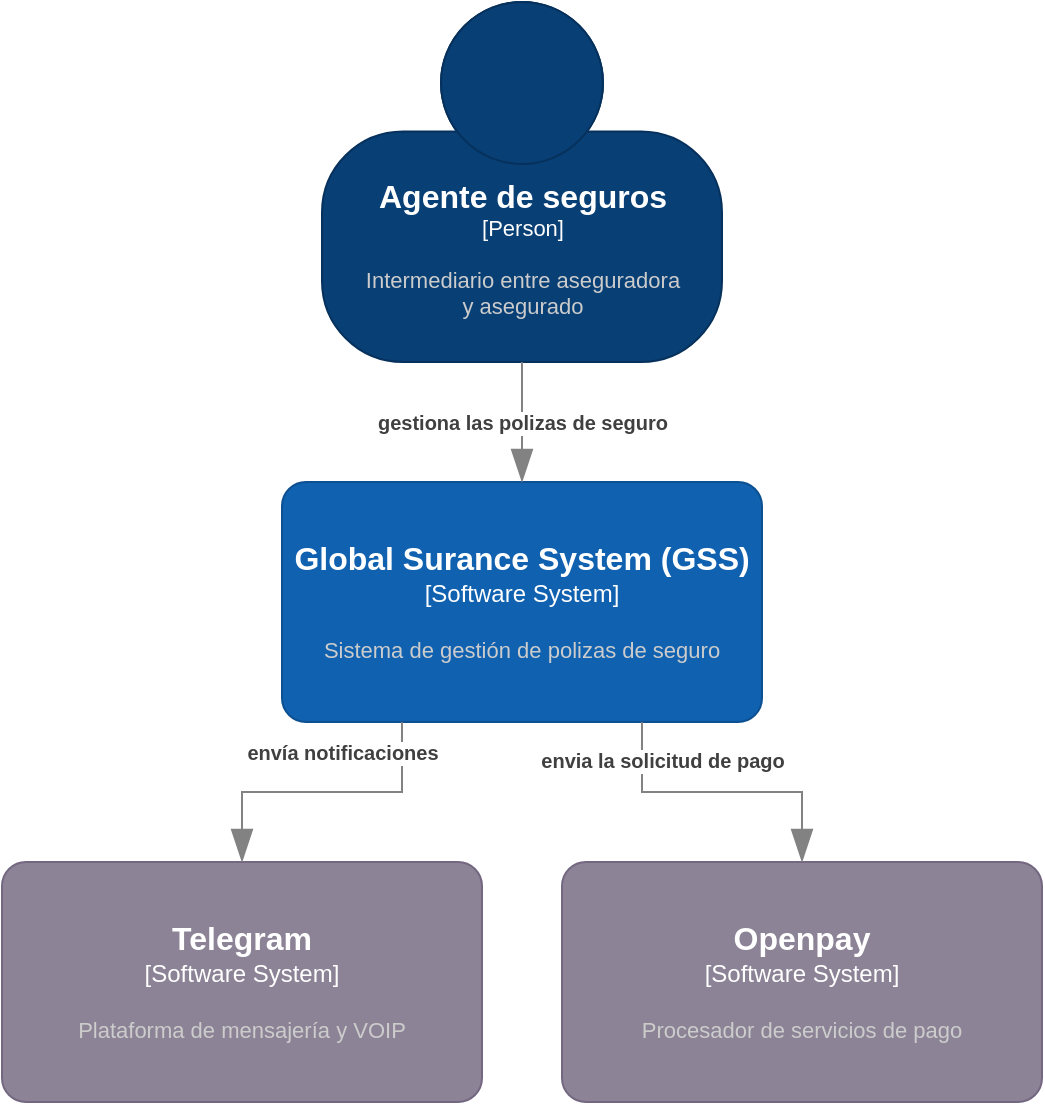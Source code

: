<mxfile version="16.5.3" type="device"><diagram id="SHuc5WFerXUrmajTuAo3" name="context-view"><mxGraphModel dx="1350" dy="764" grid="1" gridSize="10" guides="1" tooltips="1" connect="1" arrows="1" fold="1" page="1" pageScale="1" pageWidth="850" pageHeight="1100" math="0" shadow="0"><root><mxCell id="0"/><mxCell id="1" parent="0"/><object placeholders="1" c4Name="Global Surance System (GSS)" c4Type="Software System" c4Description="Sistema de gestión de polizas de seguro" label="&lt;font style=&quot;font-size: 16px&quot;&gt;&lt;b&gt;%c4Name%&lt;/b&gt;&lt;/font&gt;&lt;div&gt;[%c4Type%]&lt;/div&gt;&lt;br&gt;&lt;div&gt;&lt;font style=&quot;font-size: 11px&quot;&gt;&lt;font color=&quot;#cccccc&quot;&gt;%c4Description%&lt;/font&gt;&lt;/div&gt;" id="O9CS8EmUtvm6FTjrRBGT-1"><mxCell style="rounded=1;whiteSpace=wrap;html=1;labelBackgroundColor=none;fillColor=#1061B0;fontColor=#ffffff;align=center;arcSize=10;strokeColor=#0D5091;metaEdit=1;resizable=0;points=[[0.25,0,0],[0.5,0,0],[0.75,0,0],[1,0.25,0],[1,0.5,0],[1,0.75,0],[0.75,1,0],[0.5,1,0],[0.25,1,0],[0,0.75,0],[0,0.5,0],[0,0.25,0]];" vertex="1" parent="1"><mxGeometry x="280" y="280" width="240" height="120" as="geometry"/></mxCell></object><object placeholders="1" c4Name="Telegram" c4Type="Software System" c4Description="Plataforma de mensajería y VOIP" label="&lt;font style=&quot;font-size: 16px&quot;&gt;&lt;b&gt;%c4Name%&lt;/b&gt;&lt;/font&gt;&lt;div&gt;[%c4Type%]&lt;/div&gt;&lt;br&gt;&lt;div&gt;&lt;font style=&quot;font-size: 11px&quot;&gt;&lt;font color=&quot;#cccccc&quot;&gt;%c4Description%&lt;/font&gt;&lt;/div&gt;" id="O9CS8EmUtvm6FTjrRBGT-2"><mxCell style="rounded=1;whiteSpace=wrap;html=1;labelBackgroundColor=none;fillColor=#8C8496;fontColor=#ffffff;align=center;arcSize=10;strokeColor=#736782;metaEdit=1;resizable=0;points=[[0.25,0,0],[0.5,0,0],[0.75,0,0],[1,0.25,0],[1,0.5,0],[1,0.75,0],[0.75,1,0],[0.5,1,0],[0.25,1,0],[0,0.75,0],[0,0.5,0],[0,0.25,0]];" vertex="1" parent="1"><mxGeometry x="140" y="470" width="240" height="120" as="geometry"/></mxCell></object><object placeholders="1" c4Name="Openpay" c4Type="Software System" c4Description="Procesador de servicios de pago" label="&lt;font style=&quot;font-size: 16px&quot;&gt;&lt;b&gt;%c4Name%&lt;/b&gt;&lt;/font&gt;&lt;div&gt;[%c4Type%]&lt;/div&gt;&lt;br&gt;&lt;div&gt;&lt;font style=&quot;font-size: 11px&quot;&gt;&lt;font color=&quot;#cccccc&quot;&gt;%c4Description%&lt;/font&gt;&lt;/div&gt;" id="O9CS8EmUtvm6FTjrRBGT-3"><mxCell style="rounded=1;whiteSpace=wrap;html=1;labelBackgroundColor=none;fillColor=#8C8496;fontColor=#ffffff;align=center;arcSize=10;strokeColor=#736782;metaEdit=1;resizable=0;points=[[0.25,0,0],[0.5,0,0],[0.75,0,0],[1,0.25,0],[1,0.5,0],[1,0.75,0],[0.75,1,0],[0.5,1,0],[0.25,1,0],[0,0.75,0],[0,0.5,0],[0,0.25,0]];" vertex="1" parent="1"><mxGeometry x="420" y="470" width="240" height="120" as="geometry"/></mxCell></object><object placeholders="1" c4Type="Relationship" c4Description="envía notificaciones" label="&lt;div style=&quot;text-align: left&quot;&gt;&lt;div style=&quot;text-align: center&quot;&gt;&lt;b&gt;%c4Description%&lt;/b&gt;&lt;/div&gt;" id="O9CS8EmUtvm6FTjrRBGT-4"><mxCell style="endArrow=blockThin;html=1;fontSize=10;fontColor=#404040;strokeWidth=1;endFill=1;strokeColor=#828282;elbow=vertical;metaEdit=1;endSize=14;startSize=14;jumpStyle=arc;jumpSize=16;rounded=0;edgeStyle=orthogonalEdgeStyle;exitX=0.25;exitY=1;exitDx=0;exitDy=0;exitPerimeter=0;entryX=0.5;entryY=0;entryDx=0;entryDy=0;entryPerimeter=0;" edge="1" parent="1" source="O9CS8EmUtvm6FTjrRBGT-1" target="O9CS8EmUtvm6FTjrRBGT-2"><mxGeometry x="-0.125" y="-20" width="240" relative="1" as="geometry"><mxPoint x="370" y="430" as="sourcePoint"/><mxPoint x="610" y="430" as="targetPoint"/><mxPoint as="offset"/></mxGeometry></mxCell></object><object placeholders="1" c4Type="Relationship" c4Description="envia la solicitud de pago&#xA;" label="&lt;div style=&quot;text-align: left&quot;&gt;&lt;div style=&quot;text-align: center&quot;&gt;&lt;b&gt;%c4Description%&lt;/b&gt;&lt;/div&gt;" id="O9CS8EmUtvm6FTjrRBGT-5"><mxCell style="endArrow=blockThin;html=1;fontSize=10;fontColor=#404040;strokeWidth=1;endFill=1;strokeColor=#828282;elbow=vertical;metaEdit=1;endSize=14;startSize=14;jumpStyle=arc;jumpSize=16;rounded=0;edgeStyle=orthogonalEdgeStyle;exitX=0.75;exitY=1;exitDx=0;exitDy=0;exitPerimeter=0;entryX=0.5;entryY=0;entryDx=0;entryDy=0;entryPerimeter=0;sketch=0;" edge="1" parent="1" source="O9CS8EmUtvm6FTjrRBGT-1" target="O9CS8EmUtvm6FTjrRBGT-3"><mxGeometry x="-0.75" y="10" width="240" relative="1" as="geometry"><mxPoint x="780" y="390" as="sourcePoint"/><mxPoint x="590" y="470" as="targetPoint"/><mxPoint as="offset"/></mxGeometry></mxCell></object><object placeholders="1" c4Name="Agente de seguros" c4Type="Person" c4Description="Intermediario entre aseguradora &#xA;y asegurado" label="&lt;font style=&quot;font-size: 16px&quot;&gt;&lt;b&gt;%c4Name%&lt;/b&gt;&lt;/font&gt;&lt;div&gt;[%c4Type%]&lt;/div&gt;&lt;br&gt;&lt;div&gt;&lt;font style=&quot;font-size: 11px&quot;&gt;&lt;font color=&quot;#cccccc&quot;&gt;%c4Description%&lt;/font&gt;&lt;/div&gt;" id="O9CS8EmUtvm6FTjrRBGT-6"><mxCell style="html=1;fontSize=11;dashed=0;whitespace=wrap;fillColor=#083F75;strokeColor=#06315C;fontColor=#ffffff;shape=mxgraph.c4.person2;align=center;metaEdit=1;points=[[0.5,0,0],[1,0.5,0],[1,0.75,0],[0.75,1,0],[0.5,1,0],[0.25,1,0],[0,0.75,0],[0,0.5,0]];resizable=0;" vertex="1" parent="1"><mxGeometry x="300" y="40" width="200" height="180" as="geometry"/></mxCell></object><object placeholders="1" c4Type="Relationship" c4Description="gestiona las polizas de seguro" label="&lt;div style=&quot;text-align: left&quot;&gt;&lt;div style=&quot;text-align: center&quot;&gt;&lt;b&gt;%c4Description%&lt;/b&gt;&lt;/div&gt;" id="O9CS8EmUtvm6FTjrRBGT-7"><mxCell style="endArrow=blockThin;html=1;fontSize=10;fontColor=#404040;strokeWidth=1;endFill=1;strokeColor=#828282;elbow=vertical;metaEdit=1;endSize=14;startSize=14;jumpStyle=arc;jumpSize=16;rounded=0;edgeStyle=orthogonalEdgeStyle;sketch=0;exitX=0.5;exitY=1;exitDx=0;exitDy=0;exitPerimeter=0;entryX=0.5;entryY=0;entryDx=0;entryDy=0;entryPerimeter=0;" edge="1" parent="1" source="O9CS8EmUtvm6FTjrRBGT-6" target="O9CS8EmUtvm6FTjrRBGT-1"><mxGeometry width="240" relative="1" as="geometry"><mxPoint x="270" y="290" as="sourcePoint"/><mxPoint x="510" y="290" as="targetPoint"/></mxGeometry></mxCell></object></root></mxGraphModel></diagram></mxfile>